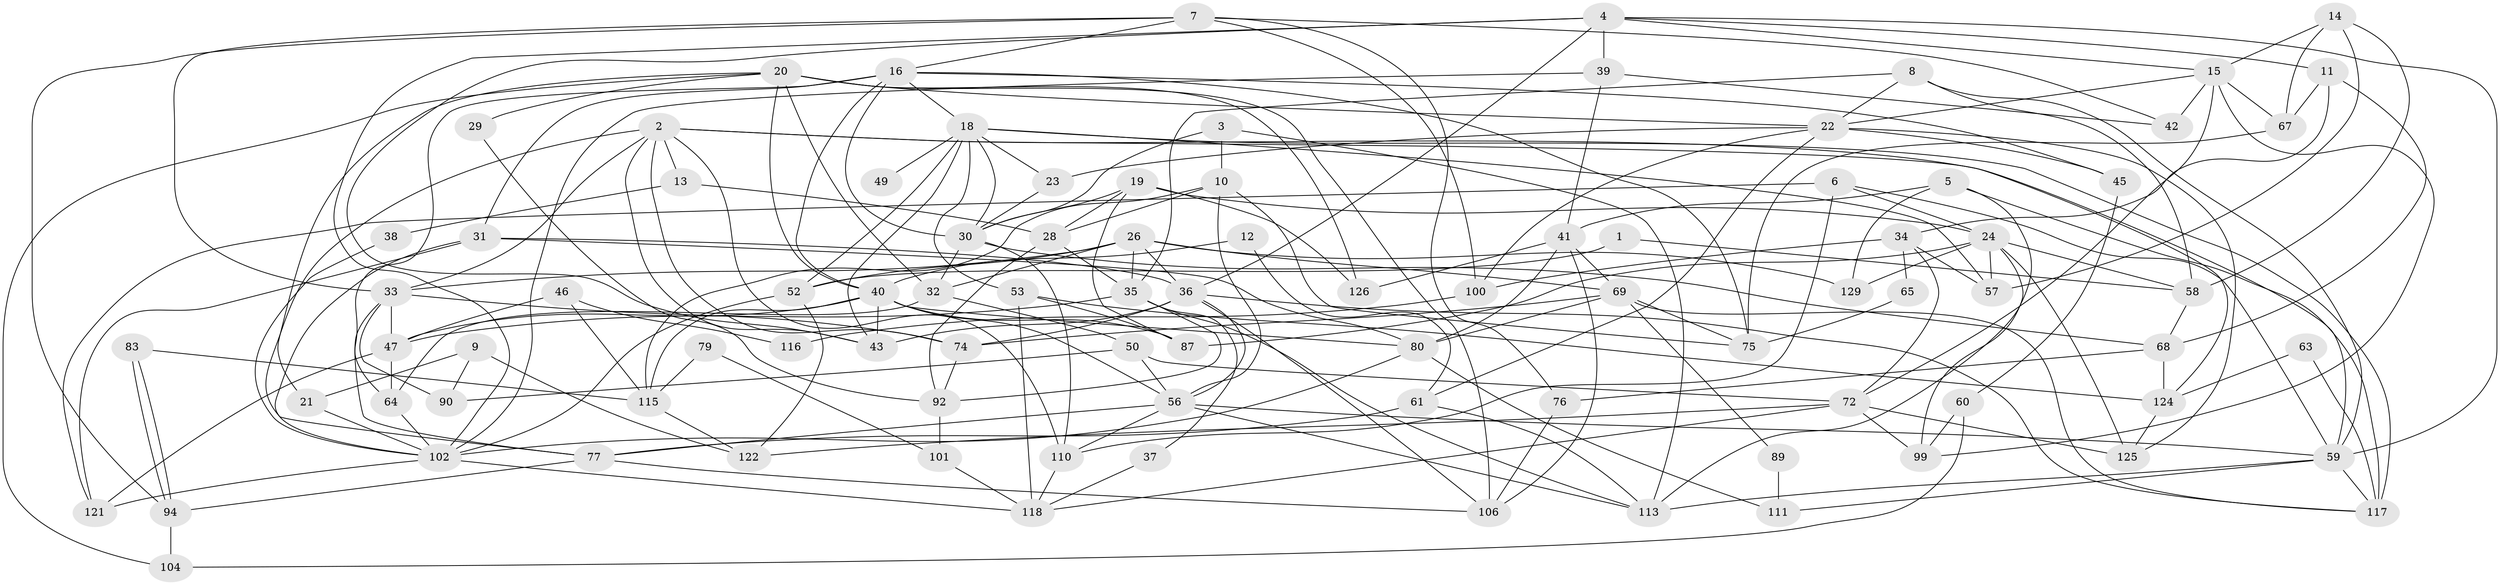 // Generated by graph-tools (version 1.1) at 2025/24/03/03/25 07:24:03]
// undirected, 91 vertices, 216 edges
graph export_dot {
graph [start="1"]
  node [color=gray90,style=filled];
  1 [super="+82"];
  2 [super="+85"];
  3 [super="+27"];
  4 [super="+17"];
  5;
  6 [super="+128"];
  7;
  8 [super="+78"];
  9;
  10;
  11;
  12;
  13;
  14 [super="+44"];
  15 [super="+91"];
  16 [super="+71"];
  18 [super="+66"];
  19;
  20 [super="+112"];
  21;
  22 [super="+25"];
  23;
  24 [super="+93"];
  26 [super="+98"];
  28 [super="+88"];
  29;
  30 [super="+62"];
  31;
  32 [super="+84"];
  33 [super="+109"];
  34 [super="+55"];
  35 [super="+105"];
  36 [super="+48"];
  37;
  38;
  39;
  40 [super="+86"];
  41 [super="+51"];
  42;
  43 [super="+54"];
  45;
  46;
  47 [super="+114"];
  49;
  50;
  52;
  53 [super="+95"];
  56 [super="+73"];
  57;
  58;
  59 [super="+70"];
  60;
  61;
  63;
  64;
  65;
  67 [super="+96"];
  68;
  69 [super="+103"];
  72 [super="+127"];
  74;
  75;
  76;
  77 [super="+81"];
  79;
  80 [super="+97"];
  83;
  87 [super="+130"];
  89;
  90 [super="+119"];
  92;
  94;
  99 [super="+107"];
  100;
  101;
  102 [super="+108"];
  104;
  106;
  110;
  111;
  113 [super="+120"];
  115;
  116;
  117;
  118 [super="+123"];
  121;
  122;
  124;
  125;
  126;
  129;
  1 -- 58;
  1 -- 52;
  2 -- 13;
  2 -- 110;
  2 -- 33;
  2 -- 74;
  2 -- 124;
  2 -- 43;
  2 -- 59;
  2 -- 77;
  3 -- 113;
  3 -- 10;
  3 -- 30;
  4 -- 11;
  4 -- 102;
  4 -- 36;
  4 -- 39;
  4 -- 43;
  4 -- 15;
  4 -- 59;
  5 -- 41;
  5 -- 117;
  5 -- 113;
  5 -- 129;
  6 -- 121;
  6 -- 110;
  6 -- 24;
  6 -- 59;
  7 -- 42;
  7 -- 76;
  7 -- 94;
  7 -- 100;
  7 -- 16;
  7 -- 33;
  8 -- 58;
  8 -- 22;
  8 -- 59;
  8 -- 35;
  9 -- 21;
  9 -- 122;
  9 -- 90;
  10 -- 56;
  10 -- 75;
  10 -- 28;
  10 -- 115;
  11 -- 67;
  11 -- 68;
  11 -- 34;
  12 -- 61;
  12 -- 40;
  13 -- 28;
  13 -- 38;
  14 -- 15;
  14 -- 58;
  14 -- 57;
  14 -- 67;
  15 -- 42;
  15 -- 67;
  15 -- 22;
  15 -- 72;
  15 -- 99;
  16 -- 30;
  16 -- 18;
  16 -- 45;
  16 -- 64;
  16 -- 40;
  16 -- 75;
  16 -- 31;
  18 -- 53;
  18 -- 23;
  18 -- 43;
  18 -- 49 [weight=2];
  18 -- 52;
  18 -- 117;
  18 -- 57;
  18 -- 30;
  19 -- 87;
  19 -- 126;
  19 -- 30;
  19 -- 28;
  19 -- 24;
  20 -- 106;
  20 -- 29;
  20 -- 126;
  20 -- 40;
  20 -- 32;
  20 -- 21;
  20 -- 22;
  20 -- 104;
  21 -- 102;
  22 -- 23;
  22 -- 61;
  22 -- 45;
  22 -- 100;
  22 -- 125;
  23 -- 30;
  24 -- 125;
  24 -- 129;
  24 -- 58;
  24 -- 99;
  24 -- 87;
  24 -- 57;
  26 -- 69;
  26 -- 52;
  26 -- 35;
  26 -- 129;
  26 -- 32 [weight=2];
  26 -- 33;
  26 -- 36;
  28 -- 35;
  28 -- 92;
  29 -- 92;
  30 -- 32;
  30 -- 68;
  30 -- 110;
  31 -- 102;
  31 -- 80;
  31 -- 121;
  31 -- 36;
  32 -- 50;
  32 -- 64;
  33 -- 90;
  33 -- 74;
  33 -- 77;
  33 -- 47;
  34 -- 100;
  34 -- 57;
  34 -- 65;
  34 -- 72;
  35 -- 37;
  35 -- 92;
  35 -- 113;
  35 -- 47;
  36 -- 117;
  36 -- 43;
  36 -- 74;
  36 -- 106;
  36 -- 56;
  37 -- 118;
  38 -- 102;
  39 -- 102;
  39 -- 42;
  39 -- 41;
  40 -- 80;
  40 -- 56;
  40 -- 115;
  40 -- 47;
  40 -- 43;
  40 -- 87;
  41 -- 80;
  41 -- 69;
  41 -- 106;
  41 -- 126;
  45 -- 60;
  46 -- 115;
  46 -- 116;
  46 -- 47;
  47 -- 64;
  47 -- 121;
  50 -- 90;
  50 -- 72;
  50 -- 56;
  52 -- 122;
  52 -- 102;
  53 -- 87;
  53 -- 124;
  53 -- 118;
  56 -- 113;
  56 -- 59;
  56 -- 110;
  56 -- 77;
  58 -- 68;
  59 -- 113;
  59 -- 117;
  59 -- 111;
  60 -- 104;
  60 -- 99;
  61 -- 113;
  61 -- 77;
  63 -- 117;
  63 -- 124;
  64 -- 102;
  65 -- 75;
  67 -- 75;
  68 -- 76;
  68 -- 124;
  69 -- 74;
  69 -- 89;
  69 -- 117;
  69 -- 75;
  69 -- 80;
  72 -- 125;
  72 -- 99 [weight=2];
  72 -- 118;
  72 -- 122;
  74 -- 92;
  76 -- 106;
  77 -- 94;
  77 -- 106;
  79 -- 115;
  79 -- 101;
  80 -- 102;
  80 -- 111;
  83 -- 115;
  83 -- 94;
  83 -- 94;
  89 -- 111;
  92 -- 101;
  94 -- 104;
  100 -- 116;
  101 -- 118;
  102 -- 121;
  102 -- 118;
  110 -- 118;
  115 -- 122;
  124 -- 125;
}
